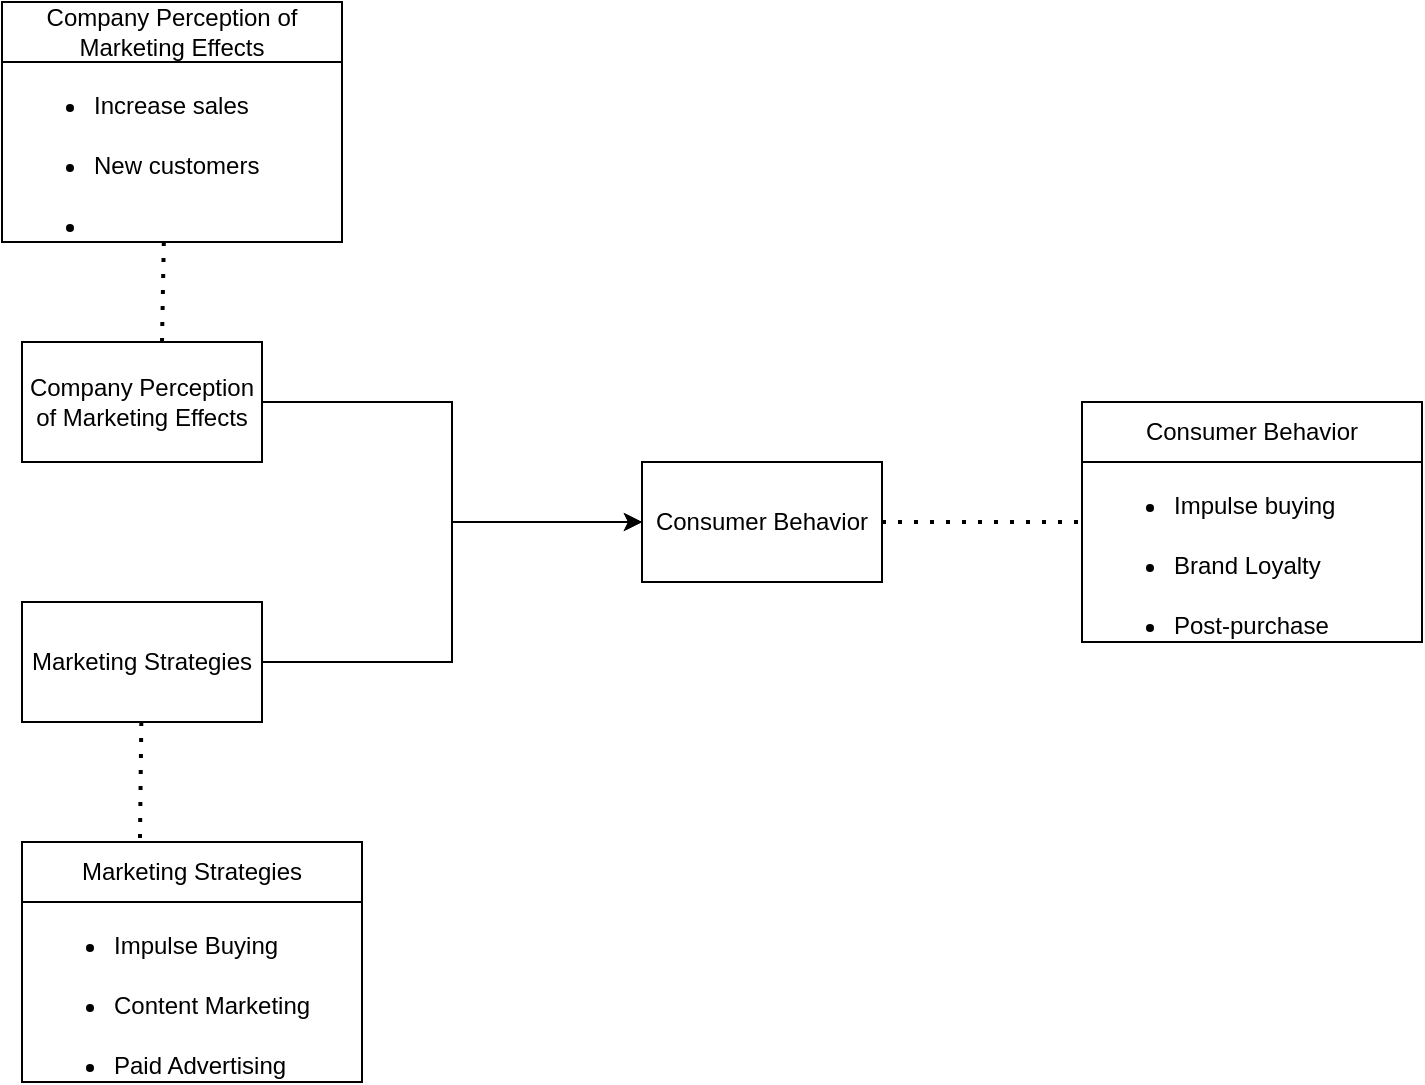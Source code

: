 <mxfile version="22.1.21" type="github">
  <diagram name="Page-1" id="1nGuXMW26l1K1cqTTkwk">
    <mxGraphModel dx="1393" dy="766" grid="1" gridSize="10" guides="1" tooltips="1" connect="1" arrows="1" fold="1" page="1" pageScale="1" pageWidth="850" pageHeight="1100" math="0" shadow="0">
      <root>
        <mxCell id="0" />
        <mxCell id="1" parent="0" />
        <mxCell id="jXaG_EuulDBZ0MYkyjh--7" style="edgeStyle=orthogonalEdgeStyle;rounded=0;orthogonalLoop=1;jettySize=auto;html=1;entryX=0;entryY=0.5;entryDx=0;entryDy=0;" parent="1" source="jXaG_EuulDBZ0MYkyjh--1" target="jXaG_EuulDBZ0MYkyjh--2" edge="1">
          <mxGeometry relative="1" as="geometry" />
        </mxCell>
        <mxCell id="jXaG_EuulDBZ0MYkyjh--1" value="Marketing Strategies" style="rounded=0;whiteSpace=wrap;html=1;" parent="1" vertex="1">
          <mxGeometry x="50" y="390" width="120" height="60" as="geometry" />
        </mxCell>
        <mxCell id="jXaG_EuulDBZ0MYkyjh--2" value="Consumer Behavior" style="rounded=0;whiteSpace=wrap;html=1;" parent="1" vertex="1">
          <mxGeometry x="360" y="320" width="120" height="60" as="geometry" />
        </mxCell>
        <mxCell id="jXaG_EuulDBZ0MYkyjh--12" style="edgeStyle=orthogonalEdgeStyle;rounded=0;orthogonalLoop=1;jettySize=auto;html=1;entryX=0;entryY=0.5;entryDx=0;entryDy=0;" parent="1" source="jXaG_EuulDBZ0MYkyjh--5" target="jXaG_EuulDBZ0MYkyjh--2" edge="1">
          <mxGeometry relative="1" as="geometry" />
        </mxCell>
        <mxCell id="jXaG_EuulDBZ0MYkyjh--5" value="Company Perception of Marketing Effects" style="rounded=0;whiteSpace=wrap;html=1;" parent="1" vertex="1">
          <mxGeometry x="50" y="260" width="120" height="60" as="geometry" />
        </mxCell>
        <mxCell id="8z-XmxvexBa8rY3CdG4M-3" value="Consumer Behavior" style="swimlane;fontStyle=0;childLayout=stackLayout;horizontal=1;startSize=30;horizontalStack=0;resizeParent=1;resizeParentMax=0;resizeLast=0;collapsible=1;marginBottom=0;whiteSpace=wrap;html=1;" vertex="1" parent="1">
          <mxGeometry x="580" y="290" width="170" height="120" as="geometry">
            <mxRectangle x="580" y="290" width="150" height="30" as="alternateBounds" />
          </mxGeometry>
        </mxCell>
        <mxCell id="8z-XmxvexBa8rY3CdG4M-4" value="&lt;ul style=&quot;border-color: var(--border-color);&quot;&gt;&lt;li style=&quot;border-color: var(--border-color);&quot;&gt;Impulse buying&lt;/li&gt;&lt;/ul&gt;" style="text;strokeColor=none;fillColor=none;align=left;verticalAlign=middle;spacingLeft=4;spacingRight=4;overflow=hidden;points=[[0,0.5],[1,0.5]];portConstraint=eastwest;rotatable=0;whiteSpace=wrap;html=1;" vertex="1" parent="8z-XmxvexBa8rY3CdG4M-3">
          <mxGeometry y="30" width="170" height="30" as="geometry" />
        </mxCell>
        <mxCell id="8z-XmxvexBa8rY3CdG4M-5" value="&lt;ul style=&quot;border-color: var(--border-color);&quot;&gt;&lt;li style=&quot;border-color: var(--border-color);&quot;&gt;Brand Loyalty&amp;nbsp; behavior&lt;/li&gt;&lt;li&gt;&lt;/li&gt;&lt;/ul&gt;" style="text;strokeColor=none;fillColor=none;align=left;verticalAlign=middle;spacingLeft=4;spacingRight=4;overflow=hidden;points=[[0,0.5],[1,0.5]];portConstraint=eastwest;rotatable=0;whiteSpace=wrap;html=1;" vertex="1" parent="8z-XmxvexBa8rY3CdG4M-3">
          <mxGeometry y="60" width="170" height="30" as="geometry" />
        </mxCell>
        <mxCell id="8z-XmxvexBa8rY3CdG4M-6" value="&lt;ul style=&quot;border-color: var(--border-color);&quot;&gt;&lt;li style=&quot;border-color: var(--border-color);&quot;&gt;Post-purchase behavior&lt;/li&gt;&lt;/ul&gt;" style="text;strokeColor=none;fillColor=none;align=left;verticalAlign=middle;spacingLeft=4;spacingRight=4;overflow=hidden;points=[[0,0.5],[1,0.5]];portConstraint=eastwest;rotatable=0;whiteSpace=wrap;html=1;" vertex="1" parent="8z-XmxvexBa8rY3CdG4M-3">
          <mxGeometry y="90" width="170" height="30" as="geometry" />
        </mxCell>
        <mxCell id="8z-XmxvexBa8rY3CdG4M-7" value="Company Perception of Marketing Effects" style="swimlane;fontStyle=0;childLayout=stackLayout;horizontal=1;startSize=30;horizontalStack=0;resizeParent=1;resizeParentMax=0;resizeLast=0;collapsible=1;marginBottom=0;whiteSpace=wrap;html=1;" vertex="1" parent="1">
          <mxGeometry x="40" y="90" width="170" height="120" as="geometry" />
        </mxCell>
        <mxCell id="8z-XmxvexBa8rY3CdG4M-8" value="&lt;ul style=&quot;border-color: var(--border-color);&quot;&gt;&lt;li style=&quot;border-color: var(--border-color);&quot;&gt;Increase sales&lt;/li&gt;&lt;/ul&gt;" style="text;strokeColor=none;fillColor=none;align=left;verticalAlign=middle;spacingLeft=4;spacingRight=4;overflow=hidden;points=[[0,0.5],[1,0.5]];portConstraint=eastwest;rotatable=0;whiteSpace=wrap;html=1;" vertex="1" parent="8z-XmxvexBa8rY3CdG4M-7">
          <mxGeometry y="30" width="170" height="30" as="geometry" />
        </mxCell>
        <mxCell id="8z-XmxvexBa8rY3CdG4M-9" value="&lt;ul style=&quot;border-color: var(--border-color);&quot;&gt;&lt;li&gt;New customers&lt;/li&gt;&lt;/ul&gt;" style="text;strokeColor=none;fillColor=none;align=left;verticalAlign=middle;spacingLeft=4;spacingRight=4;overflow=hidden;points=[[0,0.5],[1,0.5]];portConstraint=eastwest;rotatable=0;whiteSpace=wrap;html=1;" vertex="1" parent="8z-XmxvexBa8rY3CdG4M-7">
          <mxGeometry y="60" width="170" height="30" as="geometry" />
        </mxCell>
        <mxCell id="8z-XmxvexBa8rY3CdG4M-10" value="&lt;ul style=&quot;border-color: var(--border-color);&quot;&gt;&lt;li style=&quot;border-color: var(--border-color);&quot;&gt;&lt;br&gt;&lt;/li&gt;&lt;/ul&gt;" style="text;strokeColor=none;fillColor=none;align=left;verticalAlign=middle;spacingLeft=4;spacingRight=4;overflow=hidden;points=[[0,0.5],[1,0.5]];portConstraint=eastwest;rotatable=0;whiteSpace=wrap;html=1;" vertex="1" parent="8z-XmxvexBa8rY3CdG4M-7">
          <mxGeometry y="90" width="170" height="30" as="geometry" />
        </mxCell>
        <mxCell id="8z-XmxvexBa8rY3CdG4M-18" value="" style="endArrow=none;dashed=1;html=1;dashPattern=1 3;strokeWidth=2;rounded=0;entryX=0.476;entryY=0.967;entryDx=0;entryDy=0;entryPerimeter=0;" edge="1" parent="8z-XmxvexBa8rY3CdG4M-7" target="8z-XmxvexBa8rY3CdG4M-10">
          <mxGeometry width="50" height="50" relative="1" as="geometry">
            <mxPoint x="80" y="170" as="sourcePoint" />
            <mxPoint x="130" y="120" as="targetPoint" />
          </mxGeometry>
        </mxCell>
        <mxCell id="8z-XmxvexBa8rY3CdG4M-11" value="Marketing Strategies" style="swimlane;fontStyle=0;childLayout=stackLayout;horizontal=1;startSize=30;horizontalStack=0;resizeParent=1;resizeParentMax=0;resizeLast=0;collapsible=1;marginBottom=0;whiteSpace=wrap;html=1;" vertex="1" parent="1">
          <mxGeometry x="50" y="510" width="170" height="120" as="geometry" />
        </mxCell>
        <mxCell id="8z-XmxvexBa8rY3CdG4M-12" value="&lt;ul style=&quot;border-color: var(--border-color);&quot;&gt;&lt;li style=&quot;border-color: var(--border-color);&quot;&gt;Impulse Buying&lt;/li&gt;&lt;/ul&gt;" style="text;strokeColor=none;fillColor=none;align=left;verticalAlign=middle;spacingLeft=4;spacingRight=4;overflow=hidden;points=[[0,0.5],[1,0.5]];portConstraint=eastwest;rotatable=0;whiteSpace=wrap;html=1;" vertex="1" parent="8z-XmxvexBa8rY3CdG4M-11">
          <mxGeometry y="30" width="170" height="30" as="geometry" />
        </mxCell>
        <mxCell id="8z-XmxvexBa8rY3CdG4M-13" value="&lt;ul style=&quot;border-color: var(--border-color);&quot;&gt;&lt;li&gt;Content Marketing&lt;/li&gt;&lt;/ul&gt;" style="text;strokeColor=none;fillColor=none;align=left;verticalAlign=middle;spacingLeft=4;spacingRight=4;overflow=hidden;points=[[0,0.5],[1,0.5]];portConstraint=eastwest;rotatable=0;whiteSpace=wrap;html=1;" vertex="1" parent="8z-XmxvexBa8rY3CdG4M-11">
          <mxGeometry y="60" width="170" height="30" as="geometry" />
        </mxCell>
        <mxCell id="8z-XmxvexBa8rY3CdG4M-14" value="&lt;ul style=&quot;border-color: var(--border-color);&quot;&gt;&lt;li style=&quot;border-color: var(--border-color);&quot;&gt;Paid Advertising&lt;/li&gt;&lt;/ul&gt;" style="text;strokeColor=none;fillColor=none;align=left;verticalAlign=middle;spacingLeft=4;spacingRight=4;overflow=hidden;points=[[0,0.5],[1,0.5]];portConstraint=eastwest;rotatable=0;whiteSpace=wrap;html=1;" vertex="1" parent="8z-XmxvexBa8rY3CdG4M-11">
          <mxGeometry y="90" width="170" height="30" as="geometry" />
        </mxCell>
        <mxCell id="8z-XmxvexBa8rY3CdG4M-15" value="" style="endArrow=none;dashed=1;html=1;dashPattern=1 3;strokeWidth=2;rounded=0;entryX=0.347;entryY=-0.017;entryDx=0;entryDy=0;entryPerimeter=0;" edge="1" parent="1" source="jXaG_EuulDBZ0MYkyjh--1" target="8z-XmxvexBa8rY3CdG4M-11">
          <mxGeometry width="50" height="50" relative="1" as="geometry">
            <mxPoint x="110" y="500" as="sourcePoint" />
            <mxPoint x="110" y="500" as="targetPoint" />
          </mxGeometry>
        </mxCell>
        <mxCell id="8z-XmxvexBa8rY3CdG4M-16" value="" style="endArrow=none;dashed=1;html=1;dashPattern=1 3;strokeWidth=2;rounded=0;" edge="1" parent="1" source="jXaG_EuulDBZ0MYkyjh--2" target="8z-XmxvexBa8rY3CdG4M-3">
          <mxGeometry width="50" height="50" relative="1" as="geometry">
            <mxPoint x="420" y="430" as="sourcePoint" />
            <mxPoint x="560" y="350" as="targetPoint" />
          </mxGeometry>
        </mxCell>
      </root>
    </mxGraphModel>
  </diagram>
</mxfile>

